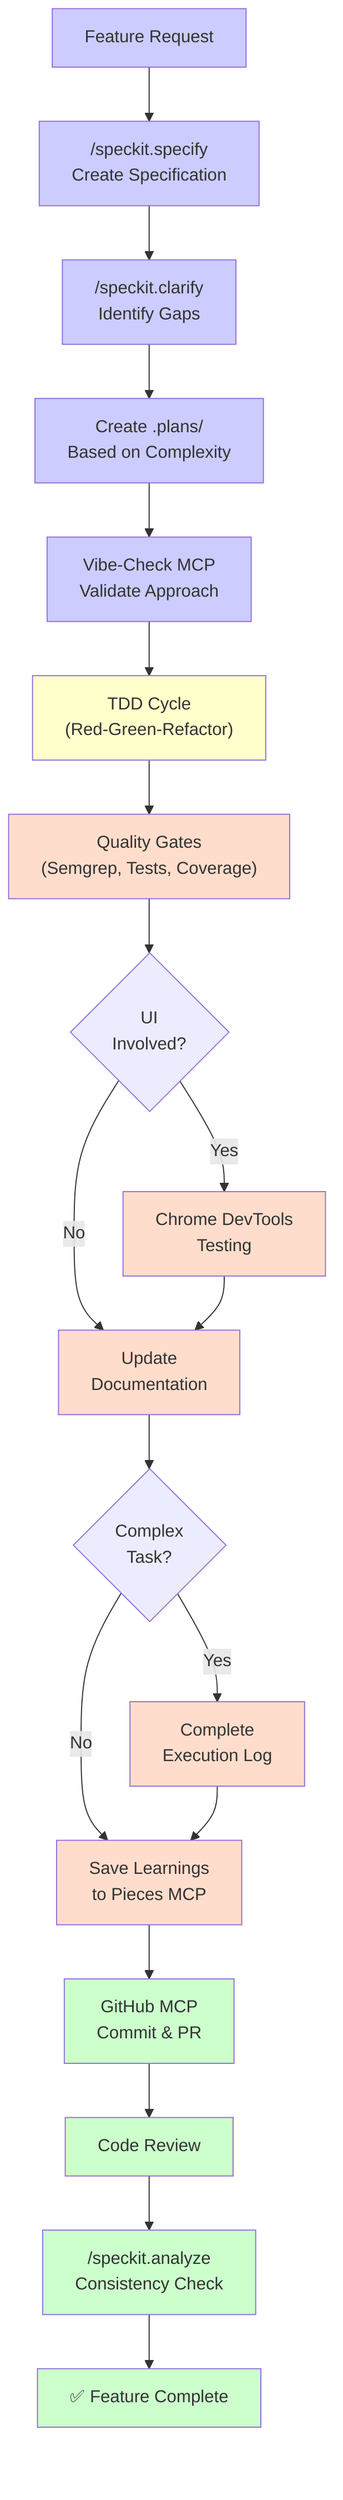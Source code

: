 flowchart TD
    Start[Feature Request] --> Spec["/speckit.specify<br/>Create Specification"]
    Spec --> Clarify["/speckit.clarify<br/>Identify Gaps"]
    Clarify --> Plan[Create .plans/<br/>Based on Complexity]
    Plan --> Vibe[Vibe-Check MCP<br/>Validate Approach]
    Vibe --> TDD["TDD Cycle<br/>(Red-Green-Refactor)"]
    TDD --> Gates["Quality Gates<br/>(Semgrep, Tests, Coverage)"]
    Gates --> UI{UI<br/>Involved?}
    UI -->|Yes| UITest[Chrome DevTools<br/>Testing]
    UI -->|No| Doc
    UITest --> Doc[Update<br/>Documentation]
    Doc --> Log{Complex<br/>Task?}
    Log -->|Yes| ExecLog[Complete<br/>Execution Log]
    Log -->|No| Learn
    ExecLog --> Learn[Save Learnings<br/>to Pieces MCP]
    Learn --> Commit[GitHub MCP<br/>Commit & PR]
    Commit --> Review[Code Review]
    Review --> Analyze["/speckit.analyze<br/>Consistency Check"]
    Analyze --> Done[✅ Feature Complete]

    style Start fill:#ccccff
    style Spec fill:#ccccff
    style Clarify fill:#ccccff
    style Plan fill:#ccccff
    style Vibe fill:#ccccff
    style TDD fill:#ffffcc
    style Gates fill:#ffddcc
    style UITest fill:#ffddcc
    style Doc fill:#ffddcc
    style ExecLog fill:#ffddcc
    style Learn fill:#ffddcc
    style Commit fill:#ccffcc
    style Review fill:#ccffcc
    style Analyze fill:#ccffcc
    style Done fill:#ccffcc